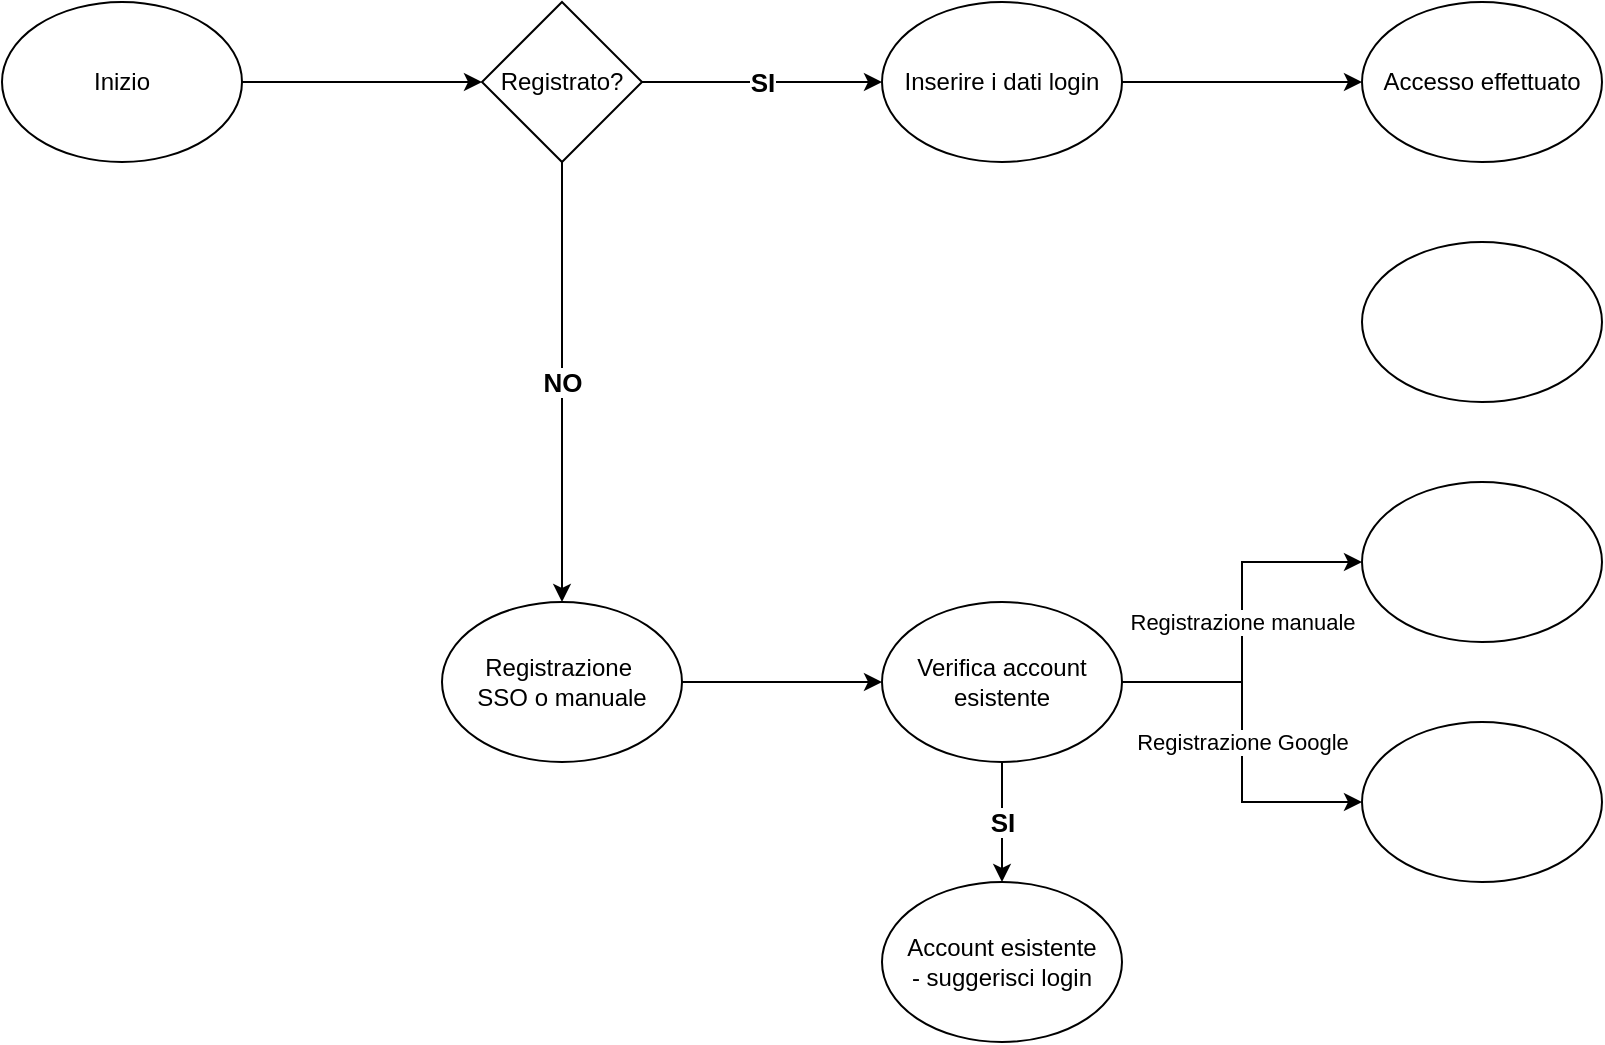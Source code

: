 <mxfile version="24.9.1">
  <diagram name="Pagina-1" id="raB2J3A79mVXJWlzleP7">
    <mxGraphModel dx="1050" dy="557" grid="1" gridSize="10" guides="1" tooltips="1" connect="1" arrows="1" fold="1" page="1" pageScale="1" pageWidth="827" pageHeight="1169" math="0" shadow="0">
      <root>
        <mxCell id="0" />
        <mxCell id="1" parent="0" />
        <mxCell id="0chktkeY3AYQwsLdmLjI-4" style="edgeStyle=orthogonalEdgeStyle;rounded=0;orthogonalLoop=1;jettySize=auto;html=1;entryX=0;entryY=0.5;entryDx=0;entryDy=0;" edge="1" parent="1" source="0chktkeY3AYQwsLdmLjI-1" target="0chktkeY3AYQwsLdmLjI-2">
          <mxGeometry relative="1" as="geometry" />
        </mxCell>
        <mxCell id="0chktkeY3AYQwsLdmLjI-1" value="Inizio" style="ellipse;whiteSpace=wrap;html=1;" vertex="1" parent="1">
          <mxGeometry x="40" y="80" width="120" height="80" as="geometry" />
        </mxCell>
        <mxCell id="0chktkeY3AYQwsLdmLjI-2" value="Registrato?" style="rhombus;whiteSpace=wrap;html=1;" vertex="1" parent="1">
          <mxGeometry x="280" y="80" width="80" height="80" as="geometry" />
        </mxCell>
        <mxCell id="0chktkeY3AYQwsLdmLjI-16" style="edgeStyle=orthogonalEdgeStyle;rounded=0;orthogonalLoop=1;jettySize=auto;html=1;entryX=0;entryY=0.5;entryDx=0;entryDy=0;" edge="1" parent="1" source="0chktkeY3AYQwsLdmLjI-11" target="0chktkeY3AYQwsLdmLjI-15">
          <mxGeometry relative="1" as="geometry" />
        </mxCell>
        <mxCell id="0chktkeY3AYQwsLdmLjI-11" value="Inserire i dati login" style="ellipse;whiteSpace=wrap;html=1;" vertex="1" parent="1">
          <mxGeometry x="480" y="80" width="120" height="80" as="geometry" />
        </mxCell>
        <mxCell id="0chktkeY3AYQwsLdmLjI-12" value="" style="endArrow=classic;html=1;rounded=0;exitX=1;exitY=0.5;exitDx=0;exitDy=0;entryX=0;entryY=0.5;entryDx=0;entryDy=0;" edge="1" parent="1" source="0chktkeY3AYQwsLdmLjI-2" target="0chktkeY3AYQwsLdmLjI-11">
          <mxGeometry relative="1" as="geometry">
            <mxPoint x="320" y="200" as="sourcePoint" />
            <mxPoint x="420" y="200" as="targetPoint" />
          </mxGeometry>
        </mxCell>
        <mxCell id="0chktkeY3AYQwsLdmLjI-13" value="SI" style="edgeLabel;resizable=0;html=1;;align=center;verticalAlign=middle;fontStyle=1;labelBorderColor=none;fontSize=13;" connectable="0" vertex="1" parent="0chktkeY3AYQwsLdmLjI-12">
          <mxGeometry relative="1" as="geometry" />
        </mxCell>
        <mxCell id="0chktkeY3AYQwsLdmLjI-15" value="Accesso effettuato" style="ellipse;whiteSpace=wrap;html=1;" vertex="1" parent="1">
          <mxGeometry x="720" y="80" width="120" height="80" as="geometry" />
        </mxCell>
        <mxCell id="0chktkeY3AYQwsLdmLjI-17" value="" style="ellipse;whiteSpace=wrap;html=1;" vertex="1" parent="1">
          <mxGeometry x="720" y="200" width="120" height="80" as="geometry" />
        </mxCell>
        <mxCell id="0chktkeY3AYQwsLdmLjI-18" value="" style="ellipse;whiteSpace=wrap;html=1;" vertex="1" parent="1">
          <mxGeometry x="720" y="320" width="120" height="80" as="geometry" />
        </mxCell>
        <mxCell id="0chktkeY3AYQwsLdmLjI-19" value="Verifica account esistente" style="ellipse;whiteSpace=wrap;html=1;" vertex="1" parent="1">
          <mxGeometry x="480" y="380" width="120" height="80" as="geometry" />
        </mxCell>
        <mxCell id="0chktkeY3AYQwsLdmLjI-20" value="" style="ellipse;whiteSpace=wrap;html=1;" vertex="1" parent="1">
          <mxGeometry x="720" y="440" width="120" height="80" as="geometry" />
        </mxCell>
        <mxCell id="0chktkeY3AYQwsLdmLjI-21" value="Registrazione&amp;nbsp;&lt;div&gt;SSO&amp;nbsp;&lt;span style=&quot;background-color: initial;&quot;&gt;o manuale&lt;/span&gt;&lt;/div&gt;" style="ellipse;whiteSpace=wrap;html=1;" vertex="1" parent="1">
          <mxGeometry x="260" y="380" width="120" height="80" as="geometry" />
        </mxCell>
        <mxCell id="0chktkeY3AYQwsLdmLjI-22" value="" style="endArrow=classic;html=1;rounded=0;exitX=0.5;exitY=1;exitDx=0;exitDy=0;entryX=0.5;entryY=0;entryDx=0;entryDy=0;" edge="1" parent="1" source="0chktkeY3AYQwsLdmLjI-2" target="0chktkeY3AYQwsLdmLjI-21">
          <mxGeometry relative="1" as="geometry">
            <mxPoint x="360" y="370" as="sourcePoint" />
            <mxPoint x="460" y="370" as="targetPoint" />
          </mxGeometry>
        </mxCell>
        <mxCell id="0chktkeY3AYQwsLdmLjI-23" value="NO" style="edgeLabel;resizable=0;html=1;;align=center;verticalAlign=middle;labelBorderColor=none;fontStyle=1;textShadow=0;fontSize=13;" connectable="0" vertex="1" parent="0chktkeY3AYQwsLdmLjI-22">
          <mxGeometry relative="1" as="geometry" />
        </mxCell>
        <mxCell id="0chktkeY3AYQwsLdmLjI-25" value="" style="endArrow=classic;html=1;rounded=0;exitX=1;exitY=0.5;exitDx=0;exitDy=0;entryX=0;entryY=0.5;entryDx=0;entryDy=0;" edge="1" parent="1" source="0chktkeY3AYQwsLdmLjI-21" target="0chktkeY3AYQwsLdmLjI-19">
          <mxGeometry width="50" height="50" relative="1" as="geometry">
            <mxPoint x="390" y="390" as="sourcePoint" />
            <mxPoint x="440" y="340" as="targetPoint" />
          </mxGeometry>
        </mxCell>
        <mxCell id="0chktkeY3AYQwsLdmLjI-26" value="" style="endArrow=classic;html=1;rounded=0;exitX=1;exitY=0.5;exitDx=0;exitDy=0;entryX=0;entryY=0.5;entryDx=0;entryDy=0;" edge="1" parent="1" source="0chktkeY3AYQwsLdmLjI-19" target="0chktkeY3AYQwsLdmLjI-18">
          <mxGeometry relative="1" as="geometry">
            <mxPoint x="360" y="370" as="sourcePoint" />
            <mxPoint x="460" y="370" as="targetPoint" />
            <Array as="points">
              <mxPoint x="620" y="420" />
              <mxPoint x="660" y="420" />
              <mxPoint x="660" y="360" />
            </Array>
          </mxGeometry>
        </mxCell>
        <mxCell id="0chktkeY3AYQwsLdmLjI-27" value="Registrazione manuale" style="edgeLabel;resizable=0;html=1;;align=center;verticalAlign=middle;" connectable="0" vertex="1" parent="0chktkeY3AYQwsLdmLjI-26">
          <mxGeometry relative="1" as="geometry" />
        </mxCell>
        <mxCell id="0chktkeY3AYQwsLdmLjI-28" value="" style="endArrow=classic;html=1;rounded=0;exitX=1;exitY=0.5;exitDx=0;exitDy=0;entryX=0;entryY=0.5;entryDx=0;entryDy=0;" edge="1" parent="1" source="0chktkeY3AYQwsLdmLjI-19" target="0chktkeY3AYQwsLdmLjI-20">
          <mxGeometry relative="1" as="geometry">
            <mxPoint x="360" y="370" as="sourcePoint" />
            <mxPoint x="460" y="370" as="targetPoint" />
            <Array as="points">
              <mxPoint x="660" y="420" />
              <mxPoint x="660" y="480" />
            </Array>
          </mxGeometry>
        </mxCell>
        <mxCell id="0chktkeY3AYQwsLdmLjI-29" value="Registrazione Google" style="edgeLabel;resizable=0;html=1;;align=center;verticalAlign=middle;" connectable="0" vertex="1" parent="0chktkeY3AYQwsLdmLjI-28">
          <mxGeometry relative="1" as="geometry" />
        </mxCell>
        <mxCell id="0chktkeY3AYQwsLdmLjI-30" value="Account esistente&lt;div&gt;- suggerisci login&lt;/div&gt;" style="ellipse;whiteSpace=wrap;html=1;" vertex="1" parent="1">
          <mxGeometry x="480" y="520" width="120" height="80" as="geometry" />
        </mxCell>
        <mxCell id="0chktkeY3AYQwsLdmLjI-31" value="" style="endArrow=classic;html=1;rounded=0;exitX=0.5;exitY=1;exitDx=0;exitDy=0;entryX=0.5;entryY=0;entryDx=0;entryDy=0;" edge="1" parent="1" source="0chktkeY3AYQwsLdmLjI-19" target="0chktkeY3AYQwsLdmLjI-30">
          <mxGeometry relative="1" as="geometry">
            <mxPoint x="440" y="480" as="sourcePoint" />
            <mxPoint x="480" y="490" as="targetPoint" />
            <Array as="points" />
          </mxGeometry>
        </mxCell>
        <mxCell id="0chktkeY3AYQwsLdmLjI-32" value="SI" style="edgeLabel;resizable=0;html=1;;align=center;verticalAlign=middle;fontStyle=1;fontSize=13;" connectable="0" vertex="1" parent="0chktkeY3AYQwsLdmLjI-31">
          <mxGeometry relative="1" as="geometry" />
        </mxCell>
      </root>
    </mxGraphModel>
  </diagram>
</mxfile>
